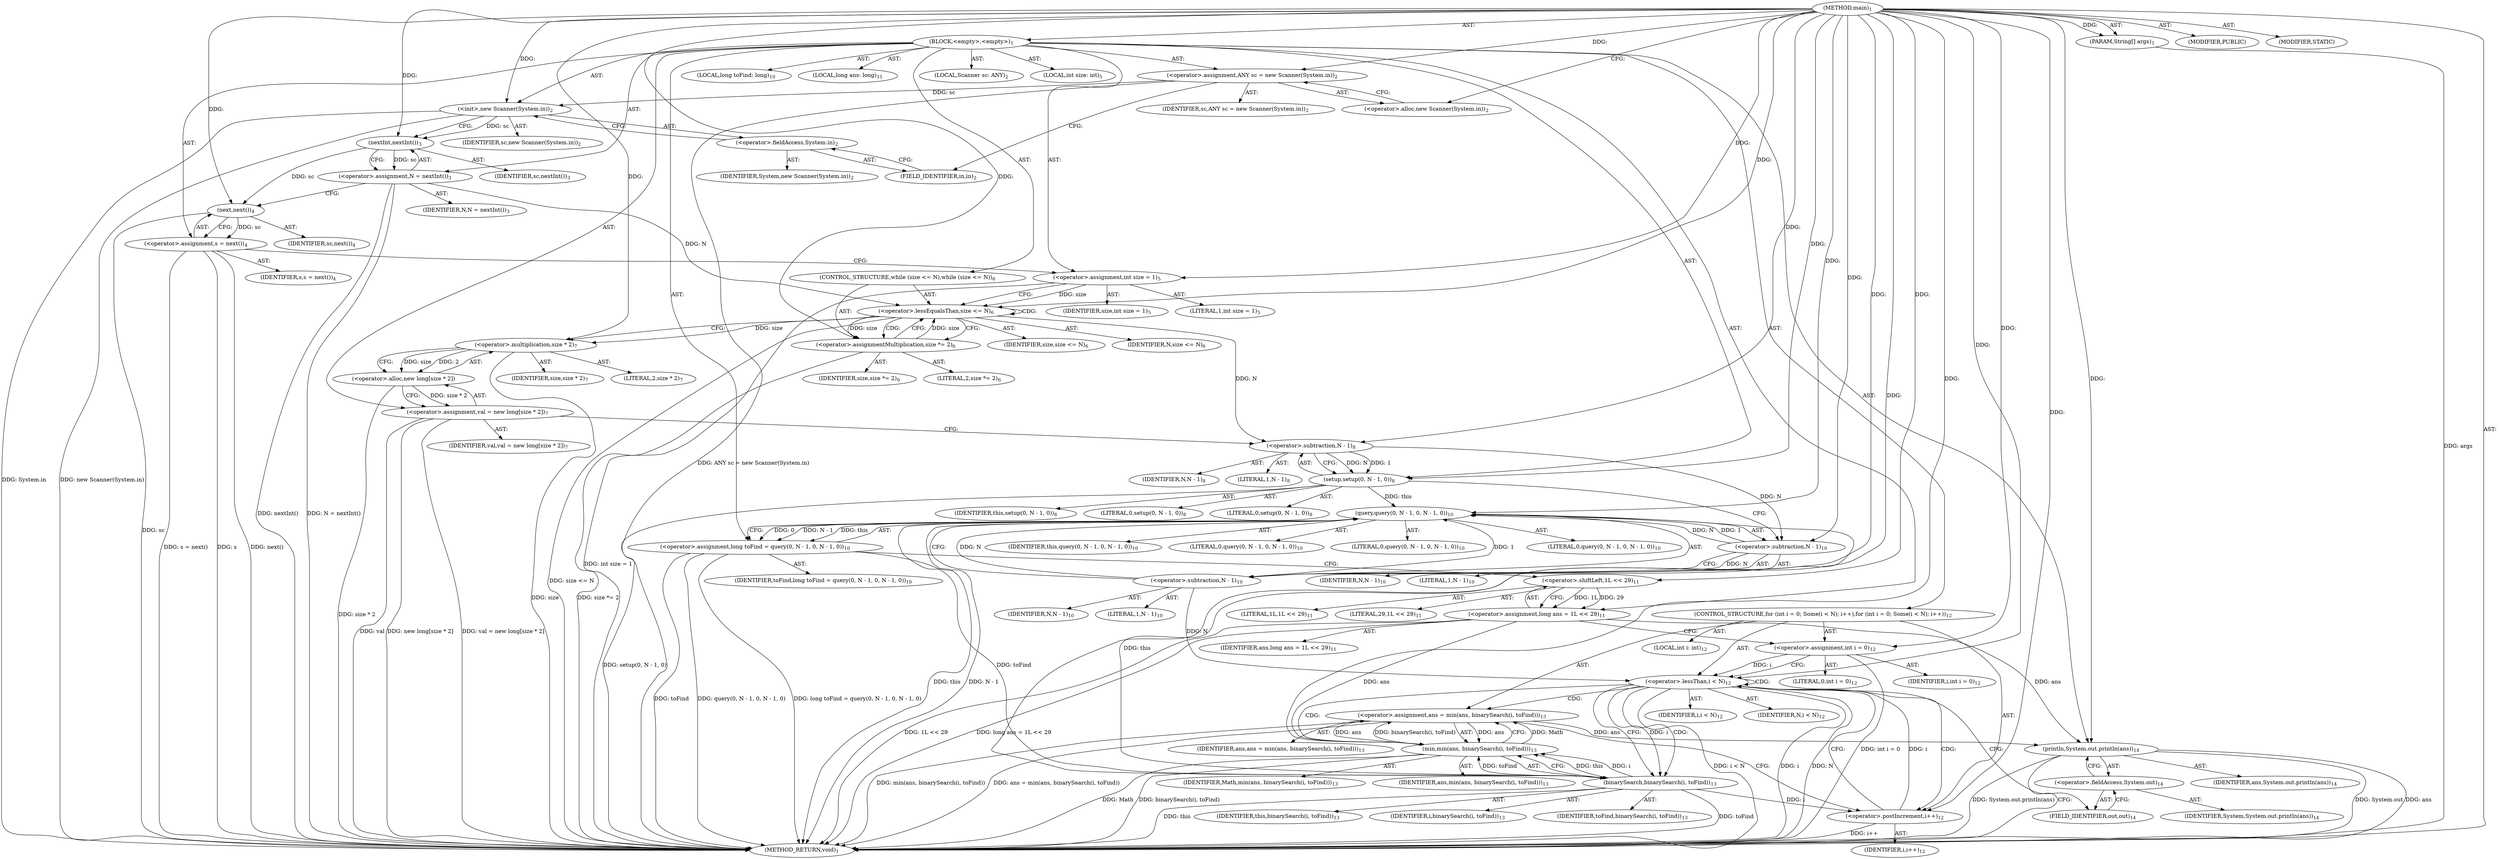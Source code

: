 digraph "main" {  
"19" [label = <(METHOD,main)<SUB>1</SUB>> ]
"20" [label = <(PARAM,String[] args)<SUB>1</SUB>> ]
"21" [label = <(BLOCK,&lt;empty&gt;,&lt;empty&gt;)<SUB>1</SUB>> ]
"4" [label = <(LOCAL,Scanner sc: ANY)<SUB>2</SUB>> ]
"22" [label = <(&lt;operator&gt;.assignment,ANY sc = new Scanner(System.in))<SUB>2</SUB>> ]
"23" [label = <(IDENTIFIER,sc,ANY sc = new Scanner(System.in))<SUB>2</SUB>> ]
"24" [label = <(&lt;operator&gt;.alloc,new Scanner(System.in))<SUB>2</SUB>> ]
"25" [label = <(&lt;init&gt;,new Scanner(System.in))<SUB>2</SUB>> ]
"3" [label = <(IDENTIFIER,sc,new Scanner(System.in))<SUB>2</SUB>> ]
"26" [label = <(&lt;operator&gt;.fieldAccess,System.in)<SUB>2</SUB>> ]
"27" [label = <(IDENTIFIER,System,new Scanner(System.in))<SUB>2</SUB>> ]
"28" [label = <(FIELD_IDENTIFIER,in,in)<SUB>2</SUB>> ]
"29" [label = <(&lt;operator&gt;.assignment,N = nextInt())<SUB>3</SUB>> ]
"30" [label = <(IDENTIFIER,N,N = nextInt())<SUB>3</SUB>> ]
"31" [label = <(nextInt,nextInt())<SUB>3</SUB>> ]
"32" [label = <(IDENTIFIER,sc,nextInt())<SUB>3</SUB>> ]
"33" [label = <(&lt;operator&gt;.assignment,s = next())<SUB>4</SUB>> ]
"34" [label = <(IDENTIFIER,s,s = next())<SUB>4</SUB>> ]
"35" [label = <(next,next())<SUB>4</SUB>> ]
"36" [label = <(IDENTIFIER,sc,next())<SUB>4</SUB>> ]
"37" [label = <(LOCAL,int size: int)<SUB>5</SUB>> ]
"38" [label = <(&lt;operator&gt;.assignment,int size = 1)<SUB>5</SUB>> ]
"39" [label = <(IDENTIFIER,size,int size = 1)<SUB>5</SUB>> ]
"40" [label = <(LITERAL,1,int size = 1)<SUB>5</SUB>> ]
"41" [label = <(CONTROL_STRUCTURE,while (size &lt;= N),while (size &lt;= N))<SUB>6</SUB>> ]
"42" [label = <(&lt;operator&gt;.lessEqualsThan,size &lt;= N)<SUB>6</SUB>> ]
"43" [label = <(IDENTIFIER,size,size &lt;= N)<SUB>6</SUB>> ]
"44" [label = <(IDENTIFIER,N,size &lt;= N)<SUB>6</SUB>> ]
"45" [label = <(&lt;operator&gt;.assignmentMultiplication,size *= 2)<SUB>6</SUB>> ]
"46" [label = <(IDENTIFIER,size,size *= 2)<SUB>6</SUB>> ]
"47" [label = <(LITERAL,2,size *= 2)<SUB>6</SUB>> ]
"48" [label = <(&lt;operator&gt;.assignment,val = new long[size * 2])<SUB>7</SUB>> ]
"49" [label = <(IDENTIFIER,val,val = new long[size * 2])<SUB>7</SUB>> ]
"50" [label = <(&lt;operator&gt;.alloc,new long[size * 2])> ]
"51" [label = <(&lt;operator&gt;.multiplication,size * 2)<SUB>7</SUB>> ]
"52" [label = <(IDENTIFIER,size,size * 2)<SUB>7</SUB>> ]
"53" [label = <(LITERAL,2,size * 2)<SUB>7</SUB>> ]
"54" [label = <(setup,setup(0, N - 1, 0))<SUB>8</SUB>> ]
"55" [label = <(IDENTIFIER,this,setup(0, N - 1, 0))<SUB>8</SUB>> ]
"56" [label = <(LITERAL,0,setup(0, N - 1, 0))<SUB>8</SUB>> ]
"57" [label = <(&lt;operator&gt;.subtraction,N - 1)<SUB>8</SUB>> ]
"58" [label = <(IDENTIFIER,N,N - 1)<SUB>8</SUB>> ]
"59" [label = <(LITERAL,1,N - 1)<SUB>8</SUB>> ]
"60" [label = <(LITERAL,0,setup(0, N - 1, 0))<SUB>8</SUB>> ]
"61" [label = <(LOCAL,long toFind: long)<SUB>10</SUB>> ]
"62" [label = <(&lt;operator&gt;.assignment,long toFind = query(0, N - 1, 0, N - 1, 0))<SUB>10</SUB>> ]
"63" [label = <(IDENTIFIER,toFind,long toFind = query(0, N - 1, 0, N - 1, 0))<SUB>10</SUB>> ]
"64" [label = <(query,query(0, N - 1, 0, N - 1, 0))<SUB>10</SUB>> ]
"65" [label = <(IDENTIFIER,this,query(0, N - 1, 0, N - 1, 0))<SUB>10</SUB>> ]
"66" [label = <(LITERAL,0,query(0, N - 1, 0, N - 1, 0))<SUB>10</SUB>> ]
"67" [label = <(&lt;operator&gt;.subtraction,N - 1)<SUB>10</SUB>> ]
"68" [label = <(IDENTIFIER,N,N - 1)<SUB>10</SUB>> ]
"69" [label = <(LITERAL,1,N - 1)<SUB>10</SUB>> ]
"70" [label = <(LITERAL,0,query(0, N - 1, 0, N - 1, 0))<SUB>10</SUB>> ]
"71" [label = <(&lt;operator&gt;.subtraction,N - 1)<SUB>10</SUB>> ]
"72" [label = <(IDENTIFIER,N,N - 1)<SUB>10</SUB>> ]
"73" [label = <(LITERAL,1,N - 1)<SUB>10</SUB>> ]
"74" [label = <(LITERAL,0,query(0, N - 1, 0, N - 1, 0))<SUB>10</SUB>> ]
"75" [label = <(LOCAL,long ans: long)<SUB>11</SUB>> ]
"76" [label = <(&lt;operator&gt;.assignment,long ans = 1L &lt;&lt; 29)<SUB>11</SUB>> ]
"77" [label = <(IDENTIFIER,ans,long ans = 1L &lt;&lt; 29)<SUB>11</SUB>> ]
"78" [label = <(&lt;operator&gt;.shiftLeft,1L &lt;&lt; 29)<SUB>11</SUB>> ]
"79" [label = <(LITERAL,1L,1L &lt;&lt; 29)<SUB>11</SUB>> ]
"80" [label = <(LITERAL,29,1L &lt;&lt; 29)<SUB>11</SUB>> ]
"81" [label = <(CONTROL_STRUCTURE,for (int i = 0; Some(i &lt; N); i++),for (int i = 0; Some(i &lt; N); i++))<SUB>12</SUB>> ]
"82" [label = <(LOCAL,int i: int)<SUB>12</SUB>> ]
"83" [label = <(&lt;operator&gt;.assignment,int i = 0)<SUB>12</SUB>> ]
"84" [label = <(IDENTIFIER,i,int i = 0)<SUB>12</SUB>> ]
"85" [label = <(LITERAL,0,int i = 0)<SUB>12</SUB>> ]
"86" [label = <(&lt;operator&gt;.lessThan,i &lt; N)<SUB>12</SUB>> ]
"87" [label = <(IDENTIFIER,i,i &lt; N)<SUB>12</SUB>> ]
"88" [label = <(IDENTIFIER,N,i &lt; N)<SUB>12</SUB>> ]
"89" [label = <(&lt;operator&gt;.postIncrement,i++)<SUB>12</SUB>> ]
"90" [label = <(IDENTIFIER,i,i++)<SUB>12</SUB>> ]
"91" [label = <(&lt;operator&gt;.assignment,ans = min(ans, binarySearch(i, toFind)))<SUB>13</SUB>> ]
"92" [label = <(IDENTIFIER,ans,ans = min(ans, binarySearch(i, toFind)))<SUB>13</SUB>> ]
"93" [label = <(min,min(ans, binarySearch(i, toFind)))<SUB>13</SUB>> ]
"94" [label = <(IDENTIFIER,Math,min(ans, binarySearch(i, toFind)))<SUB>13</SUB>> ]
"95" [label = <(IDENTIFIER,ans,min(ans, binarySearch(i, toFind)))<SUB>13</SUB>> ]
"96" [label = <(binarySearch,binarySearch(i, toFind))<SUB>13</SUB>> ]
"97" [label = <(IDENTIFIER,this,binarySearch(i, toFind))<SUB>13</SUB>> ]
"98" [label = <(IDENTIFIER,i,binarySearch(i, toFind))<SUB>13</SUB>> ]
"99" [label = <(IDENTIFIER,toFind,binarySearch(i, toFind))<SUB>13</SUB>> ]
"100" [label = <(println,System.out.println(ans))<SUB>14</SUB>> ]
"101" [label = <(&lt;operator&gt;.fieldAccess,System.out)<SUB>14</SUB>> ]
"102" [label = <(IDENTIFIER,System,System.out.println(ans))<SUB>14</SUB>> ]
"103" [label = <(FIELD_IDENTIFIER,out,out)<SUB>14</SUB>> ]
"104" [label = <(IDENTIFIER,ans,System.out.println(ans))<SUB>14</SUB>> ]
"105" [label = <(MODIFIER,PUBLIC)> ]
"106" [label = <(MODIFIER,STATIC)> ]
"107" [label = <(METHOD_RETURN,void)<SUB>1</SUB>> ]
  "19" -> "20"  [ label = "AST: "] 
  "19" -> "21"  [ label = "AST: "] 
  "19" -> "105"  [ label = "AST: "] 
  "19" -> "106"  [ label = "AST: "] 
  "19" -> "107"  [ label = "AST: "] 
  "21" -> "4"  [ label = "AST: "] 
  "21" -> "22"  [ label = "AST: "] 
  "21" -> "25"  [ label = "AST: "] 
  "21" -> "29"  [ label = "AST: "] 
  "21" -> "33"  [ label = "AST: "] 
  "21" -> "37"  [ label = "AST: "] 
  "21" -> "38"  [ label = "AST: "] 
  "21" -> "41"  [ label = "AST: "] 
  "21" -> "48"  [ label = "AST: "] 
  "21" -> "54"  [ label = "AST: "] 
  "21" -> "61"  [ label = "AST: "] 
  "21" -> "62"  [ label = "AST: "] 
  "21" -> "75"  [ label = "AST: "] 
  "21" -> "76"  [ label = "AST: "] 
  "21" -> "81"  [ label = "AST: "] 
  "21" -> "100"  [ label = "AST: "] 
  "22" -> "23"  [ label = "AST: "] 
  "22" -> "24"  [ label = "AST: "] 
  "25" -> "3"  [ label = "AST: "] 
  "25" -> "26"  [ label = "AST: "] 
  "26" -> "27"  [ label = "AST: "] 
  "26" -> "28"  [ label = "AST: "] 
  "29" -> "30"  [ label = "AST: "] 
  "29" -> "31"  [ label = "AST: "] 
  "31" -> "32"  [ label = "AST: "] 
  "33" -> "34"  [ label = "AST: "] 
  "33" -> "35"  [ label = "AST: "] 
  "35" -> "36"  [ label = "AST: "] 
  "38" -> "39"  [ label = "AST: "] 
  "38" -> "40"  [ label = "AST: "] 
  "41" -> "42"  [ label = "AST: "] 
  "41" -> "45"  [ label = "AST: "] 
  "42" -> "43"  [ label = "AST: "] 
  "42" -> "44"  [ label = "AST: "] 
  "45" -> "46"  [ label = "AST: "] 
  "45" -> "47"  [ label = "AST: "] 
  "48" -> "49"  [ label = "AST: "] 
  "48" -> "50"  [ label = "AST: "] 
  "50" -> "51"  [ label = "AST: "] 
  "51" -> "52"  [ label = "AST: "] 
  "51" -> "53"  [ label = "AST: "] 
  "54" -> "55"  [ label = "AST: "] 
  "54" -> "56"  [ label = "AST: "] 
  "54" -> "57"  [ label = "AST: "] 
  "54" -> "60"  [ label = "AST: "] 
  "57" -> "58"  [ label = "AST: "] 
  "57" -> "59"  [ label = "AST: "] 
  "62" -> "63"  [ label = "AST: "] 
  "62" -> "64"  [ label = "AST: "] 
  "64" -> "65"  [ label = "AST: "] 
  "64" -> "66"  [ label = "AST: "] 
  "64" -> "67"  [ label = "AST: "] 
  "64" -> "70"  [ label = "AST: "] 
  "64" -> "71"  [ label = "AST: "] 
  "64" -> "74"  [ label = "AST: "] 
  "67" -> "68"  [ label = "AST: "] 
  "67" -> "69"  [ label = "AST: "] 
  "71" -> "72"  [ label = "AST: "] 
  "71" -> "73"  [ label = "AST: "] 
  "76" -> "77"  [ label = "AST: "] 
  "76" -> "78"  [ label = "AST: "] 
  "78" -> "79"  [ label = "AST: "] 
  "78" -> "80"  [ label = "AST: "] 
  "81" -> "82"  [ label = "AST: "] 
  "81" -> "83"  [ label = "AST: "] 
  "81" -> "86"  [ label = "AST: "] 
  "81" -> "89"  [ label = "AST: "] 
  "81" -> "91"  [ label = "AST: "] 
  "83" -> "84"  [ label = "AST: "] 
  "83" -> "85"  [ label = "AST: "] 
  "86" -> "87"  [ label = "AST: "] 
  "86" -> "88"  [ label = "AST: "] 
  "89" -> "90"  [ label = "AST: "] 
  "91" -> "92"  [ label = "AST: "] 
  "91" -> "93"  [ label = "AST: "] 
  "93" -> "94"  [ label = "AST: "] 
  "93" -> "95"  [ label = "AST: "] 
  "93" -> "96"  [ label = "AST: "] 
  "96" -> "97"  [ label = "AST: "] 
  "96" -> "98"  [ label = "AST: "] 
  "96" -> "99"  [ label = "AST: "] 
  "100" -> "101"  [ label = "AST: "] 
  "100" -> "104"  [ label = "AST: "] 
  "101" -> "102"  [ label = "AST: "] 
  "101" -> "103"  [ label = "AST: "] 
  "22" -> "28"  [ label = "CFG: "] 
  "25" -> "31"  [ label = "CFG: "] 
  "29" -> "35"  [ label = "CFG: "] 
  "33" -> "38"  [ label = "CFG: "] 
  "38" -> "42"  [ label = "CFG: "] 
  "48" -> "57"  [ label = "CFG: "] 
  "54" -> "67"  [ label = "CFG: "] 
  "62" -> "78"  [ label = "CFG: "] 
  "76" -> "83"  [ label = "CFG: "] 
  "100" -> "107"  [ label = "CFG: "] 
  "24" -> "22"  [ label = "CFG: "] 
  "26" -> "25"  [ label = "CFG: "] 
  "31" -> "29"  [ label = "CFG: "] 
  "35" -> "33"  [ label = "CFG: "] 
  "42" -> "45"  [ label = "CFG: "] 
  "42" -> "51"  [ label = "CFG: "] 
  "45" -> "42"  [ label = "CFG: "] 
  "50" -> "48"  [ label = "CFG: "] 
  "57" -> "54"  [ label = "CFG: "] 
  "64" -> "62"  [ label = "CFG: "] 
  "78" -> "76"  [ label = "CFG: "] 
  "83" -> "86"  [ label = "CFG: "] 
  "86" -> "96"  [ label = "CFG: "] 
  "86" -> "103"  [ label = "CFG: "] 
  "89" -> "86"  [ label = "CFG: "] 
  "91" -> "89"  [ label = "CFG: "] 
  "101" -> "100"  [ label = "CFG: "] 
  "28" -> "26"  [ label = "CFG: "] 
  "51" -> "50"  [ label = "CFG: "] 
  "67" -> "71"  [ label = "CFG: "] 
  "71" -> "64"  [ label = "CFG: "] 
  "93" -> "91"  [ label = "CFG: "] 
  "103" -> "101"  [ label = "CFG: "] 
  "96" -> "93"  [ label = "CFG: "] 
  "19" -> "24"  [ label = "CFG: "] 
  "20" -> "107"  [ label = "DDG: args"] 
  "22" -> "107"  [ label = "DDG: ANY sc = new Scanner(System.in)"] 
  "25" -> "107"  [ label = "DDG: System.in"] 
  "25" -> "107"  [ label = "DDG: new Scanner(System.in)"] 
  "29" -> "107"  [ label = "DDG: nextInt()"] 
  "29" -> "107"  [ label = "DDG: N = nextInt()"] 
  "35" -> "107"  [ label = "DDG: sc"] 
  "33" -> "107"  [ label = "DDG: next()"] 
  "33" -> "107"  [ label = "DDG: s = next()"] 
  "38" -> "107"  [ label = "DDG: int size = 1"] 
  "42" -> "107"  [ label = "DDG: size &lt;= N"] 
  "51" -> "107"  [ label = "DDG: size"] 
  "50" -> "107"  [ label = "DDG: size * 2"] 
  "48" -> "107"  [ label = "DDG: new long[size * 2]"] 
  "48" -> "107"  [ label = "DDG: val = new long[size * 2]"] 
  "54" -> "107"  [ label = "DDG: setup(0, N - 1, 0)"] 
  "62" -> "107"  [ label = "DDG: toFind"] 
  "64" -> "107"  [ label = "DDG: this"] 
  "64" -> "107"  [ label = "DDG: N - 1"] 
  "62" -> "107"  [ label = "DDG: query(0, N - 1, 0, N - 1, 0)"] 
  "62" -> "107"  [ label = "DDG: long toFind = query(0, N - 1, 0, N - 1, 0)"] 
  "76" -> "107"  [ label = "DDG: 1L &lt;&lt; 29"] 
  "76" -> "107"  [ label = "DDG: long ans = 1L &lt;&lt; 29"] 
  "83" -> "107"  [ label = "DDG: int i = 0"] 
  "86" -> "107"  [ label = "DDG: i"] 
  "86" -> "107"  [ label = "DDG: N"] 
  "86" -> "107"  [ label = "DDG: i &lt; N"] 
  "100" -> "107"  [ label = "DDG: System.out"] 
  "100" -> "107"  [ label = "DDG: ans"] 
  "100" -> "107"  [ label = "DDG: System.out.println(ans)"] 
  "96" -> "107"  [ label = "DDG: this"] 
  "96" -> "107"  [ label = "DDG: toFind"] 
  "93" -> "107"  [ label = "DDG: binarySearch(i, toFind)"] 
  "91" -> "107"  [ label = "DDG: min(ans, binarySearch(i, toFind))"] 
  "91" -> "107"  [ label = "DDG: ans = min(ans, binarySearch(i, toFind))"] 
  "89" -> "107"  [ label = "DDG: i++"] 
  "45" -> "107"  [ label = "DDG: size *= 2"] 
  "33" -> "107"  [ label = "DDG: s"] 
  "93" -> "107"  [ label = "DDG: Math"] 
  "48" -> "107"  [ label = "DDG: val"] 
  "19" -> "20"  [ label = "DDG: "] 
  "19" -> "22"  [ label = "DDG: "] 
  "31" -> "29"  [ label = "DDG: sc"] 
  "35" -> "33"  [ label = "DDG: sc"] 
  "19" -> "38"  [ label = "DDG: "] 
  "50" -> "48"  [ label = "DDG: size * 2"] 
  "64" -> "62"  [ label = "DDG: 0"] 
  "64" -> "62"  [ label = "DDG: N - 1"] 
  "64" -> "62"  [ label = "DDG: this"] 
  "78" -> "76"  [ label = "DDG: 1L"] 
  "78" -> "76"  [ label = "DDG: 29"] 
  "22" -> "25"  [ label = "DDG: sc"] 
  "19" -> "25"  [ label = "DDG: "] 
  "19" -> "45"  [ label = "DDG: "] 
  "19" -> "54"  [ label = "DDG: "] 
  "57" -> "54"  [ label = "DDG: N"] 
  "57" -> "54"  [ label = "DDG: 1"] 
  "19" -> "83"  [ label = "DDG: "] 
  "93" -> "91"  [ label = "DDG: Math"] 
  "93" -> "91"  [ label = "DDG: ans"] 
  "93" -> "91"  [ label = "DDG: binarySearch(i, toFind)"] 
  "76" -> "100"  [ label = "DDG: ans"] 
  "91" -> "100"  [ label = "DDG: ans"] 
  "19" -> "100"  [ label = "DDG: "] 
  "25" -> "31"  [ label = "DDG: sc"] 
  "19" -> "31"  [ label = "DDG: "] 
  "31" -> "35"  [ label = "DDG: sc"] 
  "19" -> "35"  [ label = "DDG: "] 
  "38" -> "42"  [ label = "DDG: size"] 
  "45" -> "42"  [ label = "DDG: size"] 
  "19" -> "42"  [ label = "DDG: "] 
  "29" -> "42"  [ label = "DDG: N"] 
  "42" -> "45"  [ label = "DDG: size"] 
  "51" -> "50"  [ label = "DDG: size"] 
  "51" -> "50"  [ label = "DDG: 2"] 
  "42" -> "57"  [ label = "DDG: N"] 
  "19" -> "57"  [ label = "DDG: "] 
  "54" -> "64"  [ label = "DDG: this"] 
  "19" -> "64"  [ label = "DDG: "] 
  "67" -> "64"  [ label = "DDG: N"] 
  "67" -> "64"  [ label = "DDG: 1"] 
  "71" -> "64"  [ label = "DDG: N"] 
  "71" -> "64"  [ label = "DDG: 1"] 
  "19" -> "78"  [ label = "DDG: "] 
  "83" -> "86"  [ label = "DDG: i"] 
  "89" -> "86"  [ label = "DDG: i"] 
  "19" -> "86"  [ label = "DDG: "] 
  "71" -> "86"  [ label = "DDG: N"] 
  "96" -> "89"  [ label = "DDG: i"] 
  "19" -> "89"  [ label = "DDG: "] 
  "42" -> "51"  [ label = "DDG: size"] 
  "19" -> "51"  [ label = "DDG: "] 
  "57" -> "67"  [ label = "DDG: N"] 
  "19" -> "67"  [ label = "DDG: "] 
  "67" -> "71"  [ label = "DDG: N"] 
  "19" -> "71"  [ label = "DDG: "] 
  "19" -> "93"  [ label = "DDG: "] 
  "76" -> "93"  [ label = "DDG: ans"] 
  "91" -> "93"  [ label = "DDG: ans"] 
  "96" -> "93"  [ label = "DDG: this"] 
  "96" -> "93"  [ label = "DDG: i"] 
  "96" -> "93"  [ label = "DDG: toFind"] 
  "64" -> "96"  [ label = "DDG: this"] 
  "19" -> "96"  [ label = "DDG: "] 
  "86" -> "96"  [ label = "DDG: i"] 
  "62" -> "96"  [ label = "DDG: toFind"] 
  "42" -> "42"  [ label = "CDG: "] 
  "42" -> "45"  [ label = "CDG: "] 
  "86" -> "96"  [ label = "CDG: "] 
  "86" -> "91"  [ label = "CDG: "] 
  "86" -> "89"  [ label = "CDG: "] 
  "86" -> "93"  [ label = "CDG: "] 
  "86" -> "86"  [ label = "CDG: "] 
}
